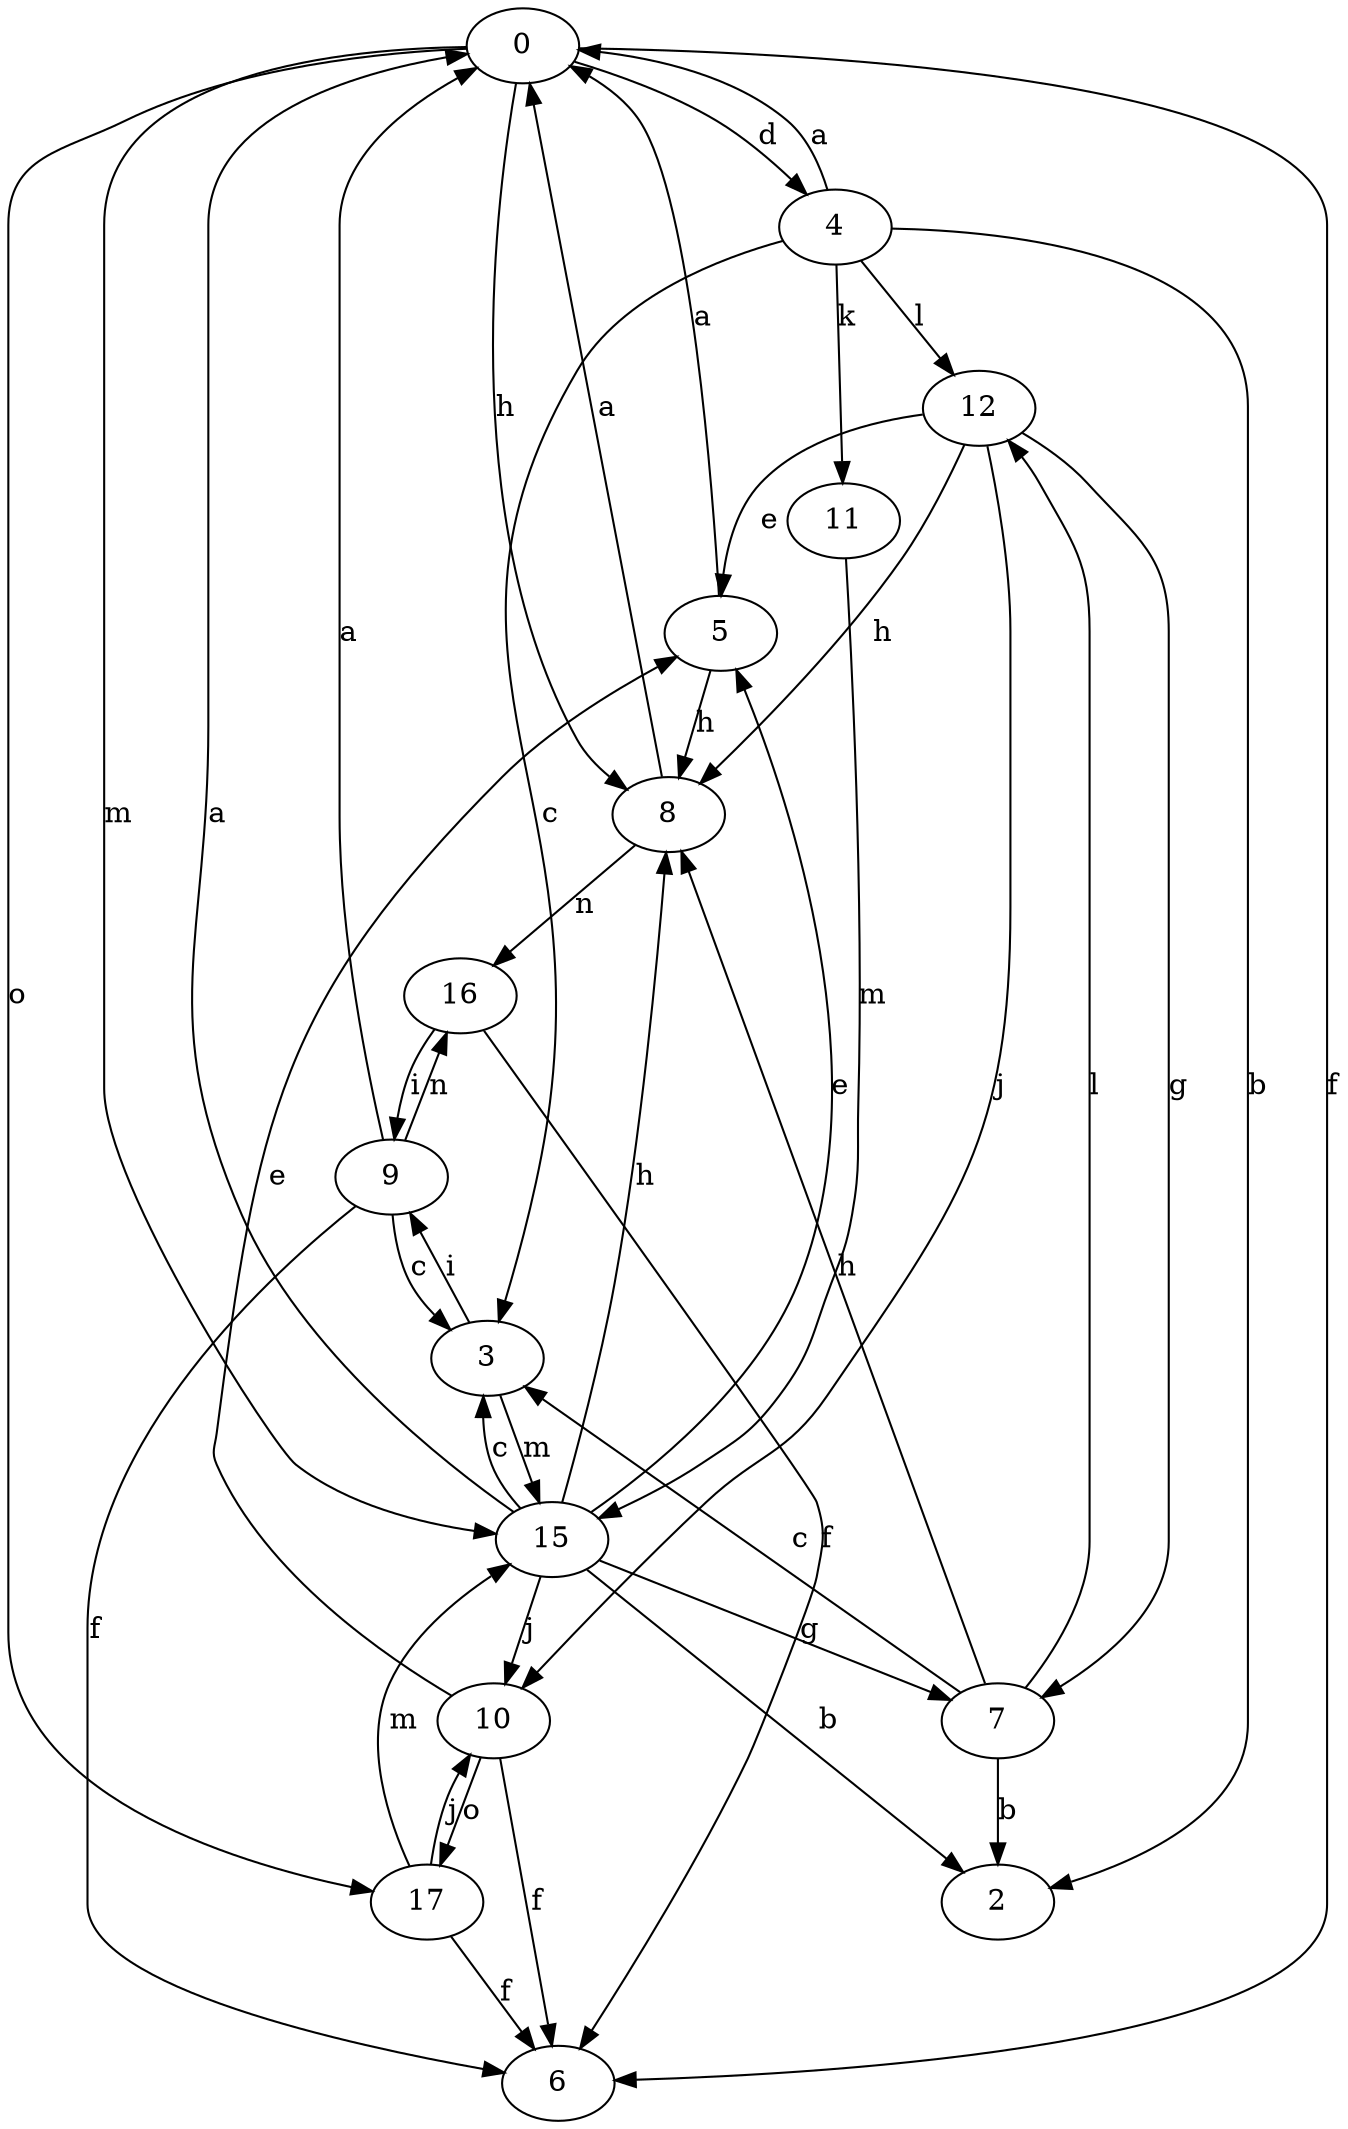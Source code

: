 strict digraph  {
0;
2;
3;
4;
5;
6;
7;
8;
9;
10;
11;
12;
15;
16;
17;
0 -> 4  [label=d];
0 -> 6  [label=f];
0 -> 8  [label=h];
0 -> 15  [label=m];
0 -> 17  [label=o];
3 -> 9  [label=i];
3 -> 15  [label=m];
4 -> 0  [label=a];
4 -> 2  [label=b];
4 -> 3  [label=c];
4 -> 11  [label=k];
4 -> 12  [label=l];
5 -> 0  [label=a];
5 -> 8  [label=h];
7 -> 2  [label=b];
7 -> 3  [label=c];
7 -> 8  [label=h];
7 -> 12  [label=l];
8 -> 0  [label=a];
8 -> 16  [label=n];
9 -> 0  [label=a];
9 -> 3  [label=c];
9 -> 6  [label=f];
9 -> 16  [label=n];
10 -> 5  [label=e];
10 -> 6  [label=f];
10 -> 17  [label=o];
11 -> 15  [label=m];
12 -> 5  [label=e];
12 -> 7  [label=g];
12 -> 8  [label=h];
12 -> 10  [label=j];
15 -> 0  [label=a];
15 -> 2  [label=b];
15 -> 3  [label=c];
15 -> 5  [label=e];
15 -> 7  [label=g];
15 -> 8  [label=h];
15 -> 10  [label=j];
16 -> 6  [label=f];
16 -> 9  [label=i];
17 -> 6  [label=f];
17 -> 10  [label=j];
17 -> 15  [label=m];
}
